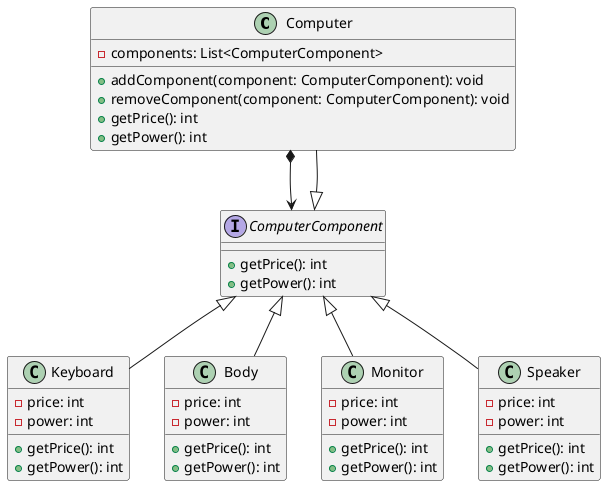 @startuml
class Computer {
  -components: List<ComputerComponent>

  +addComponent(component: ComputerComponent): void
  +removeComponent(component: ComputerComponent): void
  +getPrice(): int
  +getPower(): int
}

interface ComputerComponent {
  +getPrice(): int
  +getPower(): int
}

class Keyboard {
  -price: int
  -power: int

  +getPrice(): int
  +getPower(): int
}

class Body {
  -price: int
  -power: int

  +getPrice(): int
  +getPower(): int
}

class Monitor {
  -price: int
  -power: int

  +getPrice(): int
  +getPower(): int
}

class Speaker {
  -price: int
  -power: int

  +getPrice(): int
  +getPower(): int
}

Computer *--> ComputerComponent
ComputerComponent <|-- Computer
ComputerComponent <|-- Keyboard
ComputerComponent <|-- Body
ComputerComponent <|-- Monitor
ComputerComponent <|-- Speaker
@enduml